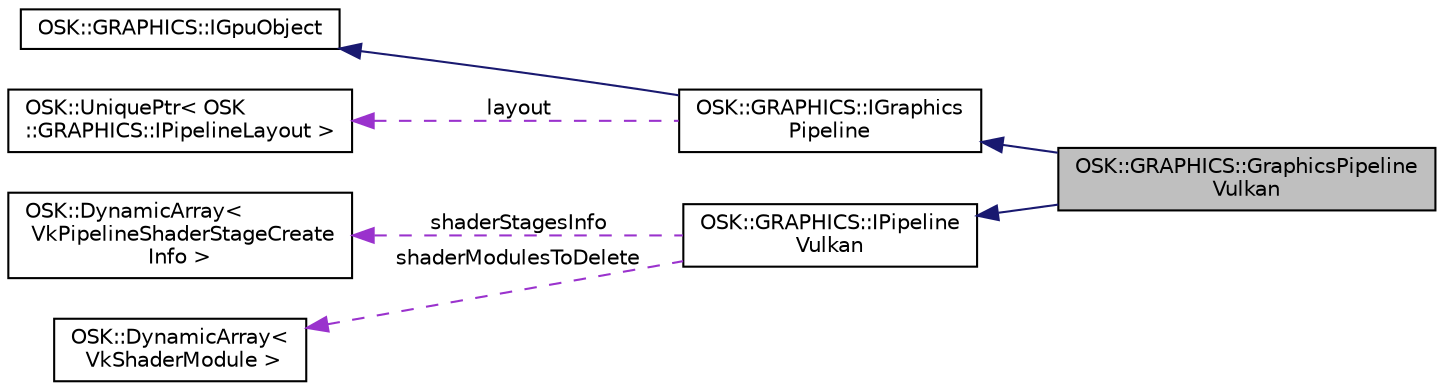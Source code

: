 digraph "OSK::GRAPHICS::GraphicsPipelineVulkan"
{
 // LATEX_PDF_SIZE
  edge [fontname="Helvetica",fontsize="10",labelfontname="Helvetica",labelfontsize="10"];
  node [fontname="Helvetica",fontsize="10",shape=record];
  rankdir="LR";
  Node1 [label="OSK::GRAPHICS::GraphicsPipeline\lVulkan",height=0.2,width=0.4,color="black", fillcolor="grey75", style="filled", fontcolor="black",tooltip=" "];
  Node2 -> Node1 [dir="back",color="midnightblue",fontsize="10",style="solid"];
  Node2 [label="OSK::GRAPHICS::IGraphics\lPipeline",height=0.2,width=0.4,color="black", fillcolor="white", style="filled",URL="$class_o_s_k_1_1_g_r_a_p_h_i_c_s_1_1_i_graphics_pipeline.html",tooltip="El graphics pipeline es el encargado de transformar los modelos 3D en una imagen final...."];
  Node3 -> Node2 [dir="back",color="midnightblue",fontsize="10",style="solid"];
  Node3 [label="OSK::GRAPHICS::IGpuObject",height=0.2,width=0.4,color="black", fillcolor="white", style="filled",URL="$class_o_s_k_1_1_g_r_a_p_h_i_c_s_1_1_i_gpu_object.html",tooltip="Interfaz común para los objetos almacenados en la CPU."];
  Node4 -> Node2 [dir="back",color="darkorchid3",fontsize="10",style="dashed",label=" layout" ];
  Node4 [label="OSK::UniquePtr\< OSK\l::GRAPHICS::IPipelineLayout \>",height=0.2,width=0.4,color="black", fillcolor="white", style="filled",URL="$class_o_s_k_1_1_unique_ptr.html",tooltip=" "];
  Node5 -> Node1 [dir="back",color="midnightblue",fontsize="10",style="solid"];
  Node5 [label="OSK::GRAPHICS::IPipeline\lVulkan",height=0.2,width=0.4,color="black", fillcolor="white", style="filled",URL="$class_o_s_k_1_1_g_r_a_p_h_i_c_s_1_1_i_pipeline_vulkan.html",tooltip="Clase base para todos los pipelines de Vulkan."];
  Node6 -> Node5 [dir="back",color="darkorchid3",fontsize="10",style="dashed",label=" shaderStagesInfo" ];
  Node6 [label="OSK::DynamicArray\<\l VkPipelineShaderStageCreate\lInfo \>",height=0.2,width=0.4,color="black", fillcolor="white", style="filled",URL="$class_o_s_k_1_1_dynamic_array.html",tooltip=" "];
  Node7 -> Node5 [dir="back",color="darkorchid3",fontsize="10",style="dashed",label=" shaderModulesToDelete" ];
  Node7 [label="OSK::DynamicArray\<\l VkShaderModule \>",height=0.2,width=0.4,color="black", fillcolor="white", style="filled",URL="$class_o_s_k_1_1_dynamic_array.html",tooltip=" "];
}
